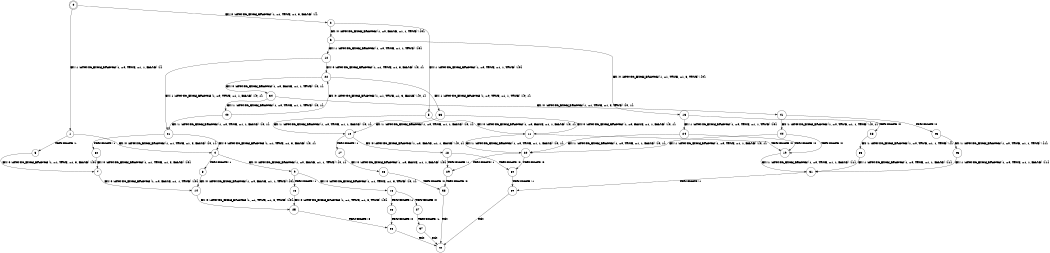 digraph BCG {
size = "7, 10.5";
center = TRUE;
node [shape = circle];
0 [peripheries = 2];
0 -> 1 [label = "EX !1 !ATOMIC_EXCH_BRANCH (1, +0, TRUE, +1, 1, FALSE) !{}"];
0 -> 2 [label = "EX !0 !ATOMIC_EXCH_BRANCH (1, +1, TRUE, +1, 3, FALSE) !{}"];
1 -> 3 [label = "TERMINATE !1"];
1 -> 4 [label = "EX !0 !ATOMIC_EXCH_BRANCH (1, +1, TRUE, +1, 3, FALSE) !{0, 1}"];
2 -> 5 [label = "EX !1 !ATOMIC_EXCH_BRANCH (1, +0, TRUE, +1, 1, TRUE) !{0}"];
2 -> 6 [label = "EX !0 !ATOMIC_EXCH_BRANCH (1, +0, FALSE, +1, 1, TRUE) !{0}"];
3 -> 7 [label = "EX !0 !ATOMIC_EXCH_BRANCH (1, +1, TRUE, +1, 3, FALSE) !{0}"];
4 -> 8 [label = "TERMINATE !1"];
4 -> 9 [label = "EX !0 !ATOMIC_EXCH_BRANCH (1, +0, FALSE, +1, 1, TRUE) !{0, 1}"];
5 -> 10 [label = "EX !1 !ATOMIC_EXCH_BRANCH (1, +0, TRUE, +1, 1, FALSE) !{0, 1}"];
5 -> 11 [label = "EX !0 !ATOMIC_EXCH_BRANCH (1, +0, FALSE, +1, 1, FALSE) !{0, 1}"];
6 -> 12 [label = "EX !1 !ATOMIC_EXCH_BRANCH (1, +0, TRUE, +1, 1, TRUE) !{0}"];
6 -> 13 [label = "EX !0 !ATOMIC_EXCH_BRANCH (1, +1, TRUE, +1, 3, TRUE) !{0}"];
7 -> 14 [label = "EX !0 !ATOMIC_EXCH_BRANCH (1, +0, FALSE, +1, 1, TRUE) !{0}"];
8 -> 14 [label = "EX !0 !ATOMIC_EXCH_BRANCH (1, +0, FALSE, +1, 1, TRUE) !{0}"];
9 -> 15 [label = "TERMINATE !1"];
9 -> 16 [label = "EX !0 !ATOMIC_EXCH_BRANCH (1, +1, TRUE, +1, 3, TRUE) !{0, 1}"];
10 -> 17 [label = "TERMINATE !1"];
10 -> 18 [label = "EX !0 !ATOMIC_EXCH_BRANCH (1, +0, FALSE, +1, 1, FALSE) !{0, 1}"];
11 -> 19 [label = "TERMINATE !0"];
11 -> 20 [label = "EX !1 !ATOMIC_EXCH_BRANCH (1, +0, TRUE, +1, 1, FALSE) !{0, 1}"];
12 -> 21 [label = "EX !1 !ATOMIC_EXCH_BRANCH (1, +0, TRUE, +1, 1, FALSE) !{0, 1}"];
12 -> 22 [label = "EX !0 !ATOMIC_EXCH_BRANCH (1, +1, TRUE, +1, 3, FALSE) !{0, 1}"];
13 -> 23 [label = "TERMINATE !0"];
13 -> 24 [label = "EX !1 !ATOMIC_EXCH_BRANCH (1, +0, TRUE, +1, 1, TRUE) !{0}"];
14 -> 25 [label = "EX !0 !ATOMIC_EXCH_BRANCH (1, +1, TRUE, +1, 3, TRUE) !{0}"];
15 -> 25 [label = "EX !0 !ATOMIC_EXCH_BRANCH (1, +1, TRUE, +1, 3, TRUE) !{0}"];
16 -> 26 [label = "TERMINATE !1"];
16 -> 27 [label = "TERMINATE !0"];
17 -> 28 [label = "EX !0 !ATOMIC_EXCH_BRANCH (1, +0, FALSE, +1, 1, FALSE) !{0}"];
18 -> 29 [label = "TERMINATE !1"];
18 -> 30 [label = "TERMINATE !0"];
19 -> 31 [label = "EX !1 !ATOMIC_EXCH_BRANCH (1, +0, TRUE, +1, 1, FALSE) !{1}"];
20 -> 29 [label = "TERMINATE !1"];
20 -> 30 [label = "TERMINATE !0"];
21 -> 32 [label = "TERMINATE !1"];
21 -> 4 [label = "EX !0 !ATOMIC_EXCH_BRANCH (1, +1, TRUE, +1, 3, FALSE) !{0, 1}"];
22 -> 33 [label = "EX !1 !ATOMIC_EXCH_BRANCH (1, +0, TRUE, +1, 1, TRUE) !{0, 1}"];
22 -> 34 [label = "EX !0 !ATOMIC_EXCH_BRANCH (1, +0, FALSE, +1, 1, TRUE) !{0, 1}"];
23 -> 35 [label = "EX !1 !ATOMIC_EXCH_BRANCH (1, +0, TRUE, +1, 1, TRUE) !{}"];
24 -> 19 [label = "TERMINATE !0"];
24 -> 20 [label = "EX !1 !ATOMIC_EXCH_BRANCH (1, +0, TRUE, +1, 1, FALSE) !{0, 1}"];
25 -> 36 [label = "TERMINATE !0"];
26 -> 36 [label = "TERMINATE !0"];
27 -> 37 [label = "TERMINATE !1"];
28 -> 38 [label = "TERMINATE !0"];
29 -> 38 [label = "TERMINATE !0"];
30 -> 39 [label = "TERMINATE !1"];
31 -> 39 [label = "TERMINATE !1"];
32 -> 7 [label = "EX !0 !ATOMIC_EXCH_BRANCH (1, +1, TRUE, +1, 3, FALSE) !{0}"];
33 -> 10 [label = "EX !1 !ATOMIC_EXCH_BRANCH (1, +0, TRUE, +1, 1, FALSE) !{0, 1}"];
33 -> 11 [label = "EX !0 !ATOMIC_EXCH_BRANCH (1, +0, FALSE, +1, 1, FALSE) !{0, 1}"];
34 -> 40 [label = "EX !1 !ATOMIC_EXCH_BRANCH (1, +0, TRUE, +1, 1, TRUE) !{0, 1}"];
34 -> 41 [label = "EX !0 !ATOMIC_EXCH_BRANCH (1, +1, TRUE, +1, 3, TRUE) !{0, 1}"];
35 -> 31 [label = "EX !1 !ATOMIC_EXCH_BRANCH (1, +0, TRUE, +1, 1, FALSE) !{1}"];
36 -> 42 [label = "exit"];
37 -> 42 [label = "exit"];
38 -> 42 [label = "exit"];
39 -> 42 [label = "exit"];
40 -> 21 [label = "EX !1 !ATOMIC_EXCH_BRANCH (1, +0, TRUE, +1, 1, FALSE) !{0, 1}"];
40 -> 22 [label = "EX !0 !ATOMIC_EXCH_BRANCH (1, +1, TRUE, +1, 3, FALSE) !{0, 1}"];
41 -> 43 [label = "TERMINATE !0"];
41 -> 44 [label = "EX !1 !ATOMIC_EXCH_BRANCH (1, +0, TRUE, +1, 1, TRUE) !{0, 1}"];
43 -> 45 [label = "EX !1 !ATOMIC_EXCH_BRANCH (1, +0, TRUE, +1, 1, TRUE) !{1}"];
44 -> 19 [label = "TERMINATE !0"];
44 -> 20 [label = "EX !1 !ATOMIC_EXCH_BRANCH (1, +0, TRUE, +1, 1, FALSE) !{0, 1}"];
45 -> 31 [label = "EX !1 !ATOMIC_EXCH_BRANCH (1, +0, TRUE, +1, 1, FALSE) !{1}"];
}
